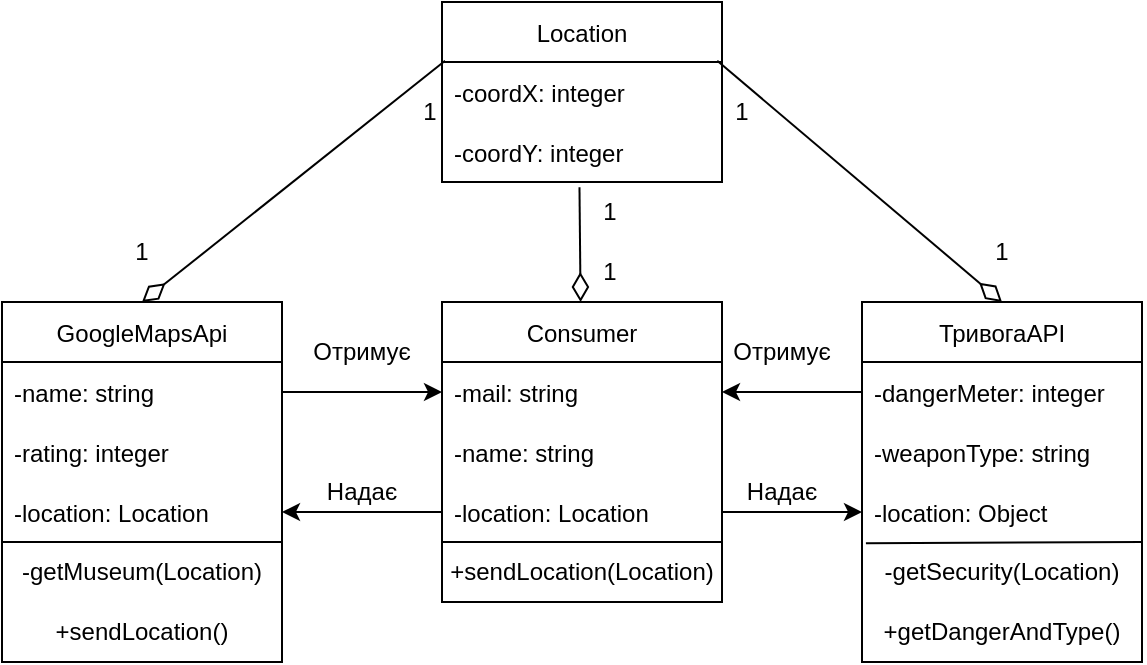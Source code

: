 <mxfile version="24.2.2" type="device">
  <diagram id="UP70OYsEdL4t-0LXMRVg" name="Страница 1">
    <mxGraphModel dx="1290" dy="565" grid="1" gridSize="10" guides="1" tooltips="1" connect="1" arrows="1" fold="1" page="1" pageScale="1" pageWidth="827" pageHeight="1169" math="0" shadow="0">
      <root>
        <mxCell id="0" />
        <mxCell id="1" parent="0" />
        <mxCell id="zKAUEKV1T977Aa9bg8hR-9" value="ТривогаAPI" style="swimlane;fontStyle=0;childLayout=stackLayout;horizontal=1;startSize=30;horizontalStack=0;resizeParent=1;resizeParentMax=0;resizeLast=0;collapsible=1;marginBottom=0;" parent="1" vertex="1">
          <mxGeometry x="540" y="200" width="140" height="180" as="geometry" />
        </mxCell>
        <mxCell id="zKAUEKV1T977Aa9bg8hR-10" value="-dangerMeter: integer" style="text;strokeColor=none;fillColor=none;align=left;verticalAlign=middle;spacingLeft=4;spacingRight=4;overflow=hidden;points=[[0,0.5],[1,0.5]];portConstraint=eastwest;rotatable=0;" parent="zKAUEKV1T977Aa9bg8hR-9" vertex="1">
          <mxGeometry y="30" width="140" height="30" as="geometry" />
        </mxCell>
        <mxCell id="zKAUEKV1T977Aa9bg8hR-11" value="-weaponType: string" style="text;strokeColor=none;fillColor=none;align=left;verticalAlign=middle;spacingLeft=4;spacingRight=4;overflow=hidden;points=[[0,0.5],[1,0.5]];portConstraint=eastwest;rotatable=0;" parent="zKAUEKV1T977Aa9bg8hR-9" vertex="1">
          <mxGeometry y="60" width="140" height="30" as="geometry" />
        </mxCell>
        <mxCell id="zKAUEKV1T977Aa9bg8hR-12" value="-location: Object" style="text;strokeColor=none;fillColor=none;align=left;verticalAlign=middle;spacingLeft=4;spacingRight=4;overflow=hidden;points=[[0,0.5],[1,0.5]];portConstraint=eastwest;rotatable=0;" parent="zKAUEKV1T977Aa9bg8hR-9" vertex="1">
          <mxGeometry y="90" width="140" height="30" as="geometry" />
        </mxCell>
        <mxCell id="zLQTJ_272nbTS328Fp41-14" value="-getSecurity(Location)" style="text;html=1;strokeColor=none;fillColor=none;align=center;verticalAlign=middle;whiteSpace=wrap;rounded=0;" parent="zKAUEKV1T977Aa9bg8hR-9" vertex="1">
          <mxGeometry y="120" width="140" height="30" as="geometry" />
        </mxCell>
        <mxCell id="zLQTJ_272nbTS328Fp41-15" value="" style="endArrow=none;html=1;rounded=0;endSize=12;targetPerimeterSpacing=11;exitX=0.014;exitY=1.02;exitDx=0;exitDy=0;exitPerimeter=0;entryX=1;entryY=0;entryDx=0;entryDy=0;" parent="zKAUEKV1T977Aa9bg8hR-9" source="zKAUEKV1T977Aa9bg8hR-12" target="zLQTJ_272nbTS328Fp41-14" edge="1">
          <mxGeometry width="50" height="50" relative="1" as="geometry">
            <mxPoint x="-50" y="230" as="sourcePoint" />
            <mxPoint y="180" as="targetPoint" />
          </mxGeometry>
        </mxCell>
        <mxCell id="zLQTJ_272nbTS328Fp41-16" value="+getDangerAndType()" style="text;html=1;strokeColor=none;fillColor=none;align=center;verticalAlign=middle;whiteSpace=wrap;rounded=0;" parent="zKAUEKV1T977Aa9bg8hR-9" vertex="1">
          <mxGeometry y="150" width="140" height="30" as="geometry" />
        </mxCell>
        <mxCell id="zKAUEKV1T977Aa9bg8hR-16" value="Отримує" style="text;html=1;strokeColor=none;fillColor=none;align=center;verticalAlign=middle;whiteSpace=wrap;rounded=0;" parent="1" vertex="1">
          <mxGeometry x="470" y="210" width="60" height="30" as="geometry" />
        </mxCell>
        <mxCell id="zKAUEKV1T977Aa9bg8hR-17" value="GoogleMapsApi" style="swimlane;fontStyle=0;childLayout=stackLayout;horizontal=1;startSize=30;horizontalStack=0;resizeParent=1;resizeParentMax=0;resizeLast=0;collapsible=1;marginBottom=0;" parent="1" vertex="1">
          <mxGeometry x="110" y="200" width="140" height="180" as="geometry" />
        </mxCell>
        <mxCell id="zKAUEKV1T977Aa9bg8hR-18" value="-name: string" style="text;strokeColor=none;fillColor=none;align=left;verticalAlign=middle;spacingLeft=4;spacingRight=4;overflow=hidden;points=[[0,0.5],[1,0.5]];portConstraint=eastwest;rotatable=0;" parent="zKAUEKV1T977Aa9bg8hR-17" vertex="1">
          <mxGeometry y="30" width="140" height="30" as="geometry" />
        </mxCell>
        <mxCell id="zKAUEKV1T977Aa9bg8hR-19" value="-rating: integer" style="text;strokeColor=none;fillColor=none;align=left;verticalAlign=middle;spacingLeft=4;spacingRight=4;overflow=hidden;points=[[0,0.5],[1,0.5]];portConstraint=eastwest;rotatable=0;" parent="zKAUEKV1T977Aa9bg8hR-17" vertex="1">
          <mxGeometry y="60" width="140" height="30" as="geometry" />
        </mxCell>
        <mxCell id="zKAUEKV1T977Aa9bg8hR-20" value="-location: Location" style="text;strokeColor=none;fillColor=none;align=left;verticalAlign=middle;spacingLeft=4;spacingRight=4;overflow=hidden;points=[[0,0.5],[1,0.5]];portConstraint=eastwest;rotatable=0;" parent="zKAUEKV1T977Aa9bg8hR-17" vertex="1">
          <mxGeometry y="90" width="140" height="30" as="geometry" />
        </mxCell>
        <mxCell id="zLQTJ_272nbTS328Fp41-17" value="-getMuseum(Location)" style="text;html=1;strokeColor=none;fillColor=none;align=center;verticalAlign=middle;whiteSpace=wrap;rounded=0;" parent="zKAUEKV1T977Aa9bg8hR-17" vertex="1">
          <mxGeometry y="120" width="140" height="30" as="geometry" />
        </mxCell>
        <mxCell id="zLQTJ_272nbTS328Fp41-18" value="" style="endArrow=none;html=1;rounded=0;endSize=12;targetPerimeterSpacing=11;exitX=0;exitY=0;exitDx=0;exitDy=0;entryX=1;entryY=0;entryDx=0;entryDy=0;" parent="zKAUEKV1T977Aa9bg8hR-17" source="zLQTJ_272nbTS328Fp41-17" target="zLQTJ_272nbTS328Fp41-17" edge="1">
          <mxGeometry width="50" height="50" relative="1" as="geometry">
            <mxPoint x="380" y="230" as="sourcePoint" />
            <mxPoint x="430" y="180" as="targetPoint" />
          </mxGeometry>
        </mxCell>
        <mxCell id="zLQTJ_272nbTS328Fp41-19" value="+sendLocation()" style="text;html=1;strokeColor=none;fillColor=none;align=center;verticalAlign=middle;whiteSpace=wrap;rounded=0;" parent="zKAUEKV1T977Aa9bg8hR-17" vertex="1">
          <mxGeometry y="150" width="140" height="30" as="geometry" />
        </mxCell>
        <mxCell id="zKAUEKV1T977Aa9bg8hR-21" value="Location" style="swimlane;fontStyle=0;childLayout=stackLayout;horizontal=1;startSize=30;horizontalStack=0;resizeParent=1;resizeParentMax=0;resizeLast=0;collapsible=1;marginBottom=0;" parent="1" vertex="1">
          <mxGeometry x="330" y="50" width="140" height="90" as="geometry" />
        </mxCell>
        <mxCell id="zKAUEKV1T977Aa9bg8hR-22" value="-coordX: integer" style="text;strokeColor=none;fillColor=none;align=left;verticalAlign=middle;spacingLeft=4;spacingRight=4;overflow=hidden;points=[[0,0.5],[1,0.5]];portConstraint=eastwest;rotatable=0;" parent="zKAUEKV1T977Aa9bg8hR-21" vertex="1">
          <mxGeometry y="30" width="140" height="30" as="geometry" />
        </mxCell>
        <mxCell id="zKAUEKV1T977Aa9bg8hR-23" value="-coordY: integer" style="text;strokeColor=none;fillColor=none;align=left;verticalAlign=middle;spacingLeft=4;spacingRight=4;overflow=hidden;points=[[0,0.5],[1,0.5]];portConstraint=eastwest;rotatable=0;" parent="zKAUEKV1T977Aa9bg8hR-21" vertex="1">
          <mxGeometry y="60" width="140" height="30" as="geometry" />
        </mxCell>
        <mxCell id="zKAUEKV1T977Aa9bg8hR-25" value="" style="endArrow=diamondThin;html=1;rounded=0;exitX=0.491;exitY=1.087;exitDx=0;exitDy=0;endFill=0;targetPerimeterSpacing=0;endSize=12;exitPerimeter=0;" parent="1" source="zKAUEKV1T977Aa9bg8hR-23" target="zKAUEKV1T977Aa9bg8hR-26" edge="1">
          <mxGeometry width="50" height="50" relative="1" as="geometry">
            <mxPoint x="390" y="420" as="sourcePoint" />
            <mxPoint x="400" y="420" as="targetPoint" />
          </mxGeometry>
        </mxCell>
        <mxCell id="zKAUEKV1T977Aa9bg8hR-26" value="Consumer" style="swimlane;fontStyle=0;childLayout=stackLayout;horizontal=1;startSize=30;horizontalStack=0;resizeParent=1;resizeParentMax=0;resizeLast=0;collapsible=1;marginBottom=0;" parent="1" vertex="1">
          <mxGeometry x="330" y="200" width="140" height="150" as="geometry">
            <mxRectangle x="290" y="130" width="100" height="30" as="alternateBounds" />
          </mxGeometry>
        </mxCell>
        <mxCell id="zKAUEKV1T977Aa9bg8hR-27" value="-mail: string" style="text;strokeColor=none;fillColor=none;align=left;verticalAlign=middle;spacingLeft=4;spacingRight=4;overflow=hidden;points=[[0,0.5],[1,0.5]];portConstraint=eastwest;rotatable=0;" parent="zKAUEKV1T977Aa9bg8hR-26" vertex="1">
          <mxGeometry y="30" width="140" height="30" as="geometry" />
        </mxCell>
        <mxCell id="zKAUEKV1T977Aa9bg8hR-28" value="-name: string" style="text;strokeColor=none;fillColor=none;align=left;verticalAlign=middle;spacingLeft=4;spacingRight=4;overflow=hidden;points=[[0,0.5],[1,0.5]];portConstraint=eastwest;rotatable=0;" parent="zKAUEKV1T977Aa9bg8hR-26" vertex="1">
          <mxGeometry y="60" width="140" height="30" as="geometry" />
        </mxCell>
        <mxCell id="zKAUEKV1T977Aa9bg8hR-29" value="-location: Location" style="text;strokeColor=none;fillColor=none;align=left;verticalAlign=middle;spacingLeft=4;spacingRight=4;overflow=hidden;points=[[0,0.5],[1,0.5]];portConstraint=eastwest;rotatable=0;" parent="zKAUEKV1T977Aa9bg8hR-26" vertex="1">
          <mxGeometry y="90" width="140" height="30" as="geometry" />
        </mxCell>
        <mxCell id="zLQTJ_272nbTS328Fp41-12" value="+sendLocation(Location)" style="text;html=1;strokeColor=none;fillColor=none;align=center;verticalAlign=middle;whiteSpace=wrap;rounded=0;" parent="zKAUEKV1T977Aa9bg8hR-26" vertex="1">
          <mxGeometry y="120" width="140" height="30" as="geometry" />
        </mxCell>
        <mxCell id="zLQTJ_272nbTS328Fp41-13" value="" style="endArrow=none;html=1;rounded=0;endSize=12;targetPerimeterSpacing=11;exitX=0;exitY=0;exitDx=0;exitDy=0;entryX=1;entryY=0;entryDx=0;entryDy=0;" parent="zKAUEKV1T977Aa9bg8hR-26" source="zLQTJ_272nbTS328Fp41-12" target="zLQTJ_272nbTS328Fp41-12" edge="1">
          <mxGeometry width="50" height="50" relative="1" as="geometry">
            <mxPoint x="160" y="130" as="sourcePoint" />
            <mxPoint x="210" y="80" as="targetPoint" />
          </mxGeometry>
        </mxCell>
        <mxCell id="zKAUEKV1T977Aa9bg8hR-30" value="" style="endArrow=classic;html=1;rounded=0;exitX=0;exitY=0.5;exitDx=0;exitDy=0;entryX=1;entryY=0.5;entryDx=0;entryDy=0;" parent="1" source="zKAUEKV1T977Aa9bg8hR-10" target="zKAUEKV1T977Aa9bg8hR-27" edge="1">
          <mxGeometry width="50" height="50" relative="1" as="geometry">
            <mxPoint x="430" y="400" as="sourcePoint" />
            <mxPoint x="480" y="350" as="targetPoint" />
          </mxGeometry>
        </mxCell>
        <mxCell id="zKAUEKV1T977Aa9bg8hR-31" value="" style="endArrow=classic;html=1;rounded=0;exitX=1;exitY=0.5;exitDx=0;exitDy=0;entryX=0;entryY=0.5;entryDx=0;entryDy=0;" parent="1" source="zKAUEKV1T977Aa9bg8hR-29" target="zKAUEKV1T977Aa9bg8hR-12" edge="1">
          <mxGeometry width="50" height="50" relative="1" as="geometry">
            <mxPoint x="430" y="400" as="sourcePoint" />
            <mxPoint x="480" y="350" as="targetPoint" />
          </mxGeometry>
        </mxCell>
        <mxCell id="zKAUEKV1T977Aa9bg8hR-32" value="Надає" style="text;html=1;strokeColor=none;fillColor=none;align=center;verticalAlign=middle;whiteSpace=wrap;rounded=0;" parent="1" vertex="1">
          <mxGeometry x="470" y="280" width="60" height="30" as="geometry" />
        </mxCell>
        <mxCell id="zKAUEKV1T977Aa9bg8hR-33" value="" style="endArrow=classic;html=1;rounded=0;exitX=0;exitY=0.5;exitDx=0;exitDy=0;" parent="1" source="zKAUEKV1T977Aa9bg8hR-29" target="zKAUEKV1T977Aa9bg8hR-20" edge="1">
          <mxGeometry width="50" height="50" relative="1" as="geometry">
            <mxPoint x="430" y="400" as="sourcePoint" />
            <mxPoint x="480" y="350" as="targetPoint" />
          </mxGeometry>
        </mxCell>
        <mxCell id="zKAUEKV1T977Aa9bg8hR-34" value="Надає" style="text;html=1;strokeColor=none;fillColor=none;align=center;verticalAlign=middle;whiteSpace=wrap;rounded=0;" parent="1" vertex="1">
          <mxGeometry x="260" y="280" width="60" height="30" as="geometry" />
        </mxCell>
        <mxCell id="zKAUEKV1T977Aa9bg8hR-35" value="Отримує" style="text;html=1;strokeColor=none;fillColor=none;align=center;verticalAlign=middle;whiteSpace=wrap;rounded=0;" parent="1" vertex="1">
          <mxGeometry x="260" y="210" width="60" height="30" as="geometry" />
        </mxCell>
        <mxCell id="zKAUEKV1T977Aa9bg8hR-36" value="" style="endArrow=classic;html=1;rounded=0;exitX=1;exitY=0.5;exitDx=0;exitDy=0;entryX=0;entryY=0.5;entryDx=0;entryDy=0;" parent="1" source="zKAUEKV1T977Aa9bg8hR-18" target="zKAUEKV1T977Aa9bg8hR-27" edge="1">
          <mxGeometry width="50" height="50" relative="1" as="geometry">
            <mxPoint x="430" y="400" as="sourcePoint" />
            <mxPoint x="480" y="350" as="targetPoint" />
          </mxGeometry>
        </mxCell>
        <mxCell id="zLQTJ_272nbTS328Fp41-3" value="" style="endArrow=diamondThin;html=1;rounded=0;exitX=0.011;exitY=-0.02;exitDx=0;exitDy=0;endFill=0;targetPerimeterSpacing=0;endSize=12;exitPerimeter=0;entryX=0.5;entryY=0;entryDx=0;entryDy=0;" parent="1" source="zKAUEKV1T977Aa9bg8hR-22" target="zKAUEKV1T977Aa9bg8hR-17" edge="1">
          <mxGeometry width="50" height="50" relative="1" as="geometry">
            <mxPoint x="273.64" y="410" as="sourcePoint" />
            <mxPoint x="190" y="470" as="targetPoint" />
          </mxGeometry>
        </mxCell>
        <mxCell id="zLQTJ_272nbTS328Fp41-4" value="" style="endArrow=diamondThin;html=1;rounded=0;endFill=0;targetPerimeterSpacing=0;endSize=12;exitX=0.983;exitY=-0.02;exitDx=0;exitDy=0;exitPerimeter=0;entryX=0.5;entryY=0;entryDx=0;entryDy=0;" parent="1" source="zKAUEKV1T977Aa9bg8hR-22" target="zKAUEKV1T977Aa9bg8hR-9" edge="1">
          <mxGeometry width="50" height="50" relative="1" as="geometry">
            <mxPoint x="480" y="410" as="sourcePoint" />
            <mxPoint x="600" y="410" as="targetPoint" />
          </mxGeometry>
        </mxCell>
        <mxCell id="zLQTJ_272nbTS328Fp41-5" value="1" style="text;html=1;strokeColor=none;fillColor=none;align=center;verticalAlign=middle;whiteSpace=wrap;rounded=0;" parent="1" vertex="1">
          <mxGeometry x="294" y="90" width="60" height="30" as="geometry" />
        </mxCell>
        <mxCell id="zLQTJ_272nbTS328Fp41-6" value="1" style="text;html=1;strokeColor=none;fillColor=none;align=center;verticalAlign=middle;whiteSpace=wrap;rounded=0;" parent="1" vertex="1">
          <mxGeometry x="580" y="160" width="60" height="30" as="geometry" />
        </mxCell>
        <mxCell id="zLQTJ_272nbTS328Fp41-7" value="1" style="text;html=1;strokeColor=none;fillColor=none;align=center;verticalAlign=middle;whiteSpace=wrap;rounded=0;" parent="1" vertex="1">
          <mxGeometry x="384" y="170" width="60" height="30" as="geometry" />
        </mxCell>
        <mxCell id="zLQTJ_272nbTS328Fp41-8" value="1" style="text;html=1;strokeColor=none;fillColor=none;align=center;verticalAlign=middle;whiteSpace=wrap;rounded=0;" parent="1" vertex="1">
          <mxGeometry x="150" y="160" width="60" height="30" as="geometry" />
        </mxCell>
        <mxCell id="zLQTJ_272nbTS328Fp41-9" value="1" style="text;html=1;strokeColor=none;fillColor=none;align=center;verticalAlign=middle;whiteSpace=wrap;rounded=0;" parent="1" vertex="1">
          <mxGeometry x="450" y="90" width="60" height="30" as="geometry" />
        </mxCell>
        <mxCell id="zLQTJ_272nbTS328Fp41-10" value="1" style="text;html=1;strokeColor=none;fillColor=none;align=center;verticalAlign=middle;whiteSpace=wrap;rounded=0;" parent="1" vertex="1">
          <mxGeometry x="384" y="140" width="60" height="30" as="geometry" />
        </mxCell>
      </root>
    </mxGraphModel>
  </diagram>
</mxfile>
